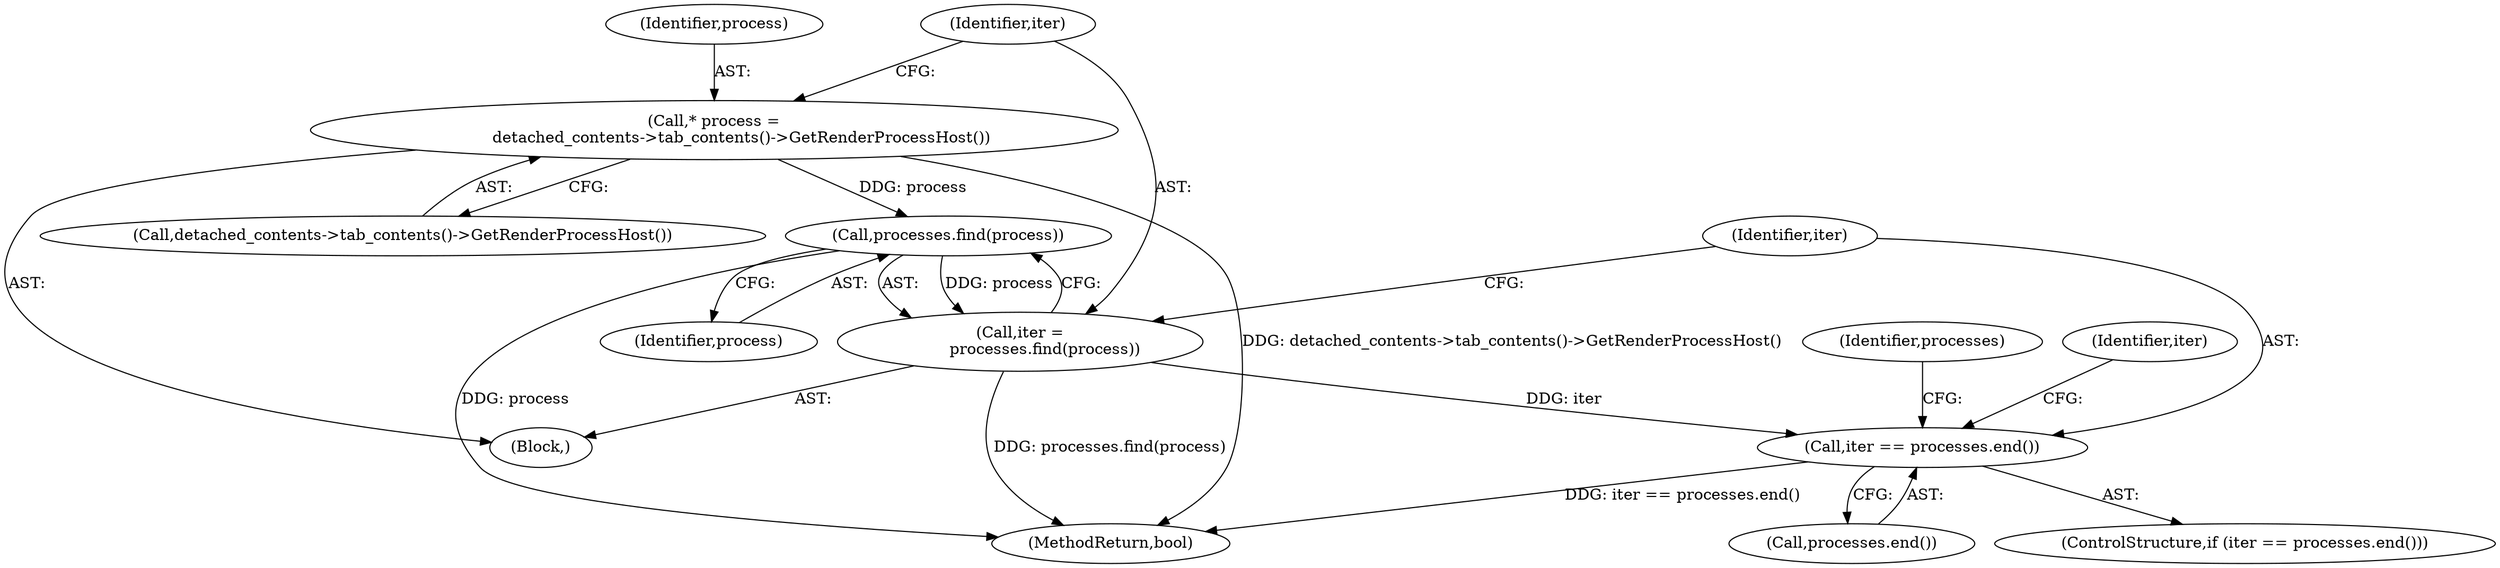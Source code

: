 digraph "0_Chrome_2db5a2048dfcacfe5ad4311c2b1e435c4c67febc_0@pointer" {
"1000160" [label="(Call,* process =\n           detached_contents->tab_contents()->GetRenderProcessHost())"];
"1000166" [label="(Call,processes.find(process))"];
"1000164" [label="(Call,iter =\n          processes.find(process))"];
"1000169" [label="(Call,iter == processes.end())"];
"1000161" [label="(Identifier,process)"];
"1000253" [label="(MethodReturn,bool)"];
"1000166" [label="(Call,processes.find(process))"];
"1000175" [label="(Identifier,processes)"];
"1000164" [label="(Call,iter =\n          processes.find(process))"];
"1000170" [label="(Identifier,iter)"];
"1000182" [label="(Identifier,iter)"];
"1000160" [label="(Call,* process =\n           detached_contents->tab_contents()->GetRenderProcessHost())"];
"1000162" [label="(Call,detached_contents->tab_contents()->GetRenderProcessHost())"];
"1000167" [label="(Identifier,process)"];
"1000168" [label="(ControlStructure,if (iter == processes.end()))"];
"1000171" [label="(Call,processes.end())"];
"1000151" [label="(Block,)"];
"1000169" [label="(Call,iter == processes.end())"];
"1000165" [label="(Identifier,iter)"];
"1000160" -> "1000151"  [label="AST: "];
"1000160" -> "1000162"  [label="CFG: "];
"1000161" -> "1000160"  [label="AST: "];
"1000162" -> "1000160"  [label="AST: "];
"1000165" -> "1000160"  [label="CFG: "];
"1000160" -> "1000253"  [label="DDG: detached_contents->tab_contents()->GetRenderProcessHost()"];
"1000160" -> "1000166"  [label="DDG: process"];
"1000166" -> "1000164"  [label="AST: "];
"1000166" -> "1000167"  [label="CFG: "];
"1000167" -> "1000166"  [label="AST: "];
"1000164" -> "1000166"  [label="CFG: "];
"1000166" -> "1000253"  [label="DDG: process"];
"1000166" -> "1000164"  [label="DDG: process"];
"1000164" -> "1000151"  [label="AST: "];
"1000165" -> "1000164"  [label="AST: "];
"1000170" -> "1000164"  [label="CFG: "];
"1000164" -> "1000253"  [label="DDG: processes.find(process)"];
"1000164" -> "1000169"  [label="DDG: iter"];
"1000169" -> "1000168"  [label="AST: "];
"1000169" -> "1000171"  [label="CFG: "];
"1000170" -> "1000169"  [label="AST: "];
"1000171" -> "1000169"  [label="AST: "];
"1000175" -> "1000169"  [label="CFG: "];
"1000182" -> "1000169"  [label="CFG: "];
"1000169" -> "1000253"  [label="DDG: iter == processes.end()"];
}
